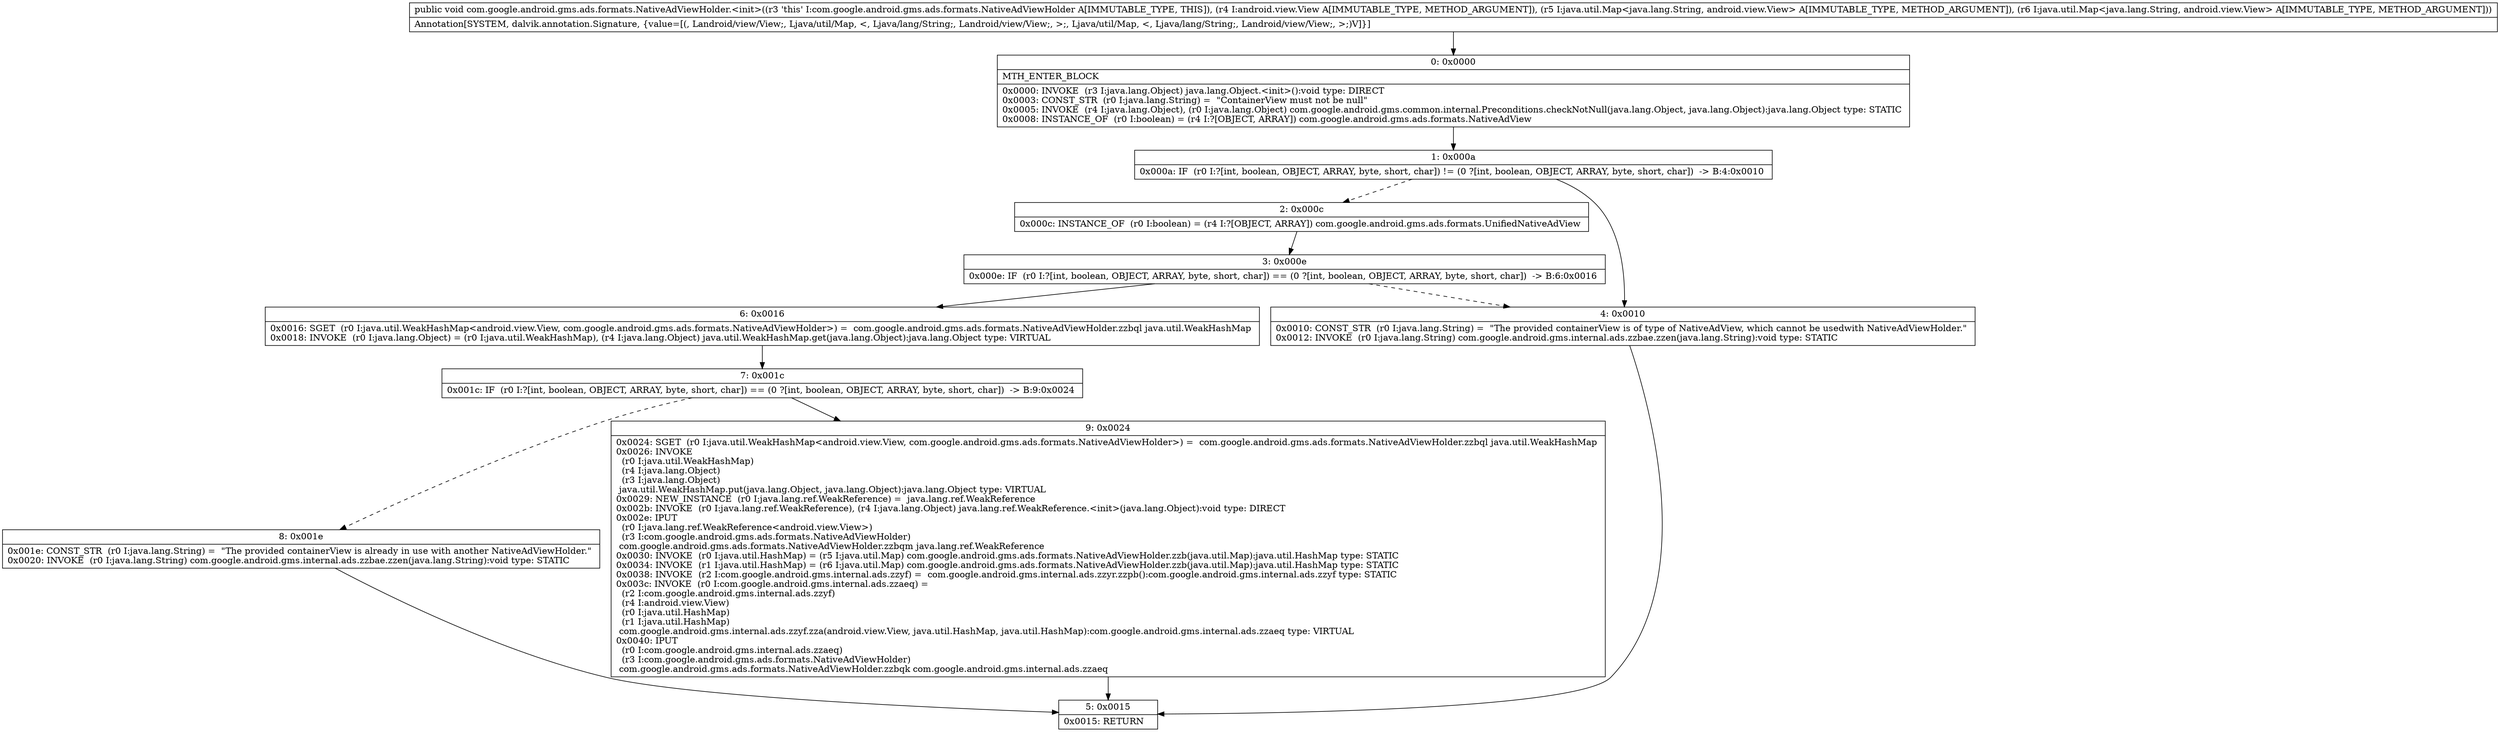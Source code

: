 digraph "CFG forcom.google.android.gms.ads.formats.NativeAdViewHolder.\<init\>(Landroid\/view\/View;Ljava\/util\/Map;Ljava\/util\/Map;)V" {
Node_0 [shape=record,label="{0\:\ 0x0000|MTH_ENTER_BLOCK\l|0x0000: INVOKE  (r3 I:java.lang.Object) java.lang.Object.\<init\>():void type: DIRECT \l0x0003: CONST_STR  (r0 I:java.lang.String) =  \"ContainerView must not be null\" \l0x0005: INVOKE  (r4 I:java.lang.Object), (r0 I:java.lang.Object) com.google.android.gms.common.internal.Preconditions.checkNotNull(java.lang.Object, java.lang.Object):java.lang.Object type: STATIC \l0x0008: INSTANCE_OF  (r0 I:boolean) = (r4 I:?[OBJECT, ARRAY]) com.google.android.gms.ads.formats.NativeAdView \l}"];
Node_1 [shape=record,label="{1\:\ 0x000a|0x000a: IF  (r0 I:?[int, boolean, OBJECT, ARRAY, byte, short, char]) != (0 ?[int, boolean, OBJECT, ARRAY, byte, short, char])  \-\> B:4:0x0010 \l}"];
Node_2 [shape=record,label="{2\:\ 0x000c|0x000c: INSTANCE_OF  (r0 I:boolean) = (r4 I:?[OBJECT, ARRAY]) com.google.android.gms.ads.formats.UnifiedNativeAdView \l}"];
Node_3 [shape=record,label="{3\:\ 0x000e|0x000e: IF  (r0 I:?[int, boolean, OBJECT, ARRAY, byte, short, char]) == (0 ?[int, boolean, OBJECT, ARRAY, byte, short, char])  \-\> B:6:0x0016 \l}"];
Node_4 [shape=record,label="{4\:\ 0x0010|0x0010: CONST_STR  (r0 I:java.lang.String) =  \"The provided containerView is of type of NativeAdView, which cannot be usedwith NativeAdViewHolder.\" \l0x0012: INVOKE  (r0 I:java.lang.String) com.google.android.gms.internal.ads.zzbae.zzen(java.lang.String):void type: STATIC \l}"];
Node_5 [shape=record,label="{5\:\ 0x0015|0x0015: RETURN   \l}"];
Node_6 [shape=record,label="{6\:\ 0x0016|0x0016: SGET  (r0 I:java.util.WeakHashMap\<android.view.View, com.google.android.gms.ads.formats.NativeAdViewHolder\>) =  com.google.android.gms.ads.formats.NativeAdViewHolder.zzbql java.util.WeakHashMap \l0x0018: INVOKE  (r0 I:java.lang.Object) = (r0 I:java.util.WeakHashMap), (r4 I:java.lang.Object) java.util.WeakHashMap.get(java.lang.Object):java.lang.Object type: VIRTUAL \l}"];
Node_7 [shape=record,label="{7\:\ 0x001c|0x001c: IF  (r0 I:?[int, boolean, OBJECT, ARRAY, byte, short, char]) == (0 ?[int, boolean, OBJECT, ARRAY, byte, short, char])  \-\> B:9:0x0024 \l}"];
Node_8 [shape=record,label="{8\:\ 0x001e|0x001e: CONST_STR  (r0 I:java.lang.String) =  \"The provided containerView is already in use with another NativeAdViewHolder.\" \l0x0020: INVOKE  (r0 I:java.lang.String) com.google.android.gms.internal.ads.zzbae.zzen(java.lang.String):void type: STATIC \l}"];
Node_9 [shape=record,label="{9\:\ 0x0024|0x0024: SGET  (r0 I:java.util.WeakHashMap\<android.view.View, com.google.android.gms.ads.formats.NativeAdViewHolder\>) =  com.google.android.gms.ads.formats.NativeAdViewHolder.zzbql java.util.WeakHashMap \l0x0026: INVOKE  \l  (r0 I:java.util.WeakHashMap)\l  (r4 I:java.lang.Object)\l  (r3 I:java.lang.Object)\l java.util.WeakHashMap.put(java.lang.Object, java.lang.Object):java.lang.Object type: VIRTUAL \l0x0029: NEW_INSTANCE  (r0 I:java.lang.ref.WeakReference) =  java.lang.ref.WeakReference \l0x002b: INVOKE  (r0 I:java.lang.ref.WeakReference), (r4 I:java.lang.Object) java.lang.ref.WeakReference.\<init\>(java.lang.Object):void type: DIRECT \l0x002e: IPUT  \l  (r0 I:java.lang.ref.WeakReference\<android.view.View\>)\l  (r3 I:com.google.android.gms.ads.formats.NativeAdViewHolder)\l com.google.android.gms.ads.formats.NativeAdViewHolder.zzbqm java.lang.ref.WeakReference \l0x0030: INVOKE  (r0 I:java.util.HashMap) = (r5 I:java.util.Map) com.google.android.gms.ads.formats.NativeAdViewHolder.zzb(java.util.Map):java.util.HashMap type: STATIC \l0x0034: INVOKE  (r1 I:java.util.HashMap) = (r6 I:java.util.Map) com.google.android.gms.ads.formats.NativeAdViewHolder.zzb(java.util.Map):java.util.HashMap type: STATIC \l0x0038: INVOKE  (r2 I:com.google.android.gms.internal.ads.zzyf) =  com.google.android.gms.internal.ads.zzyr.zzpb():com.google.android.gms.internal.ads.zzyf type: STATIC \l0x003c: INVOKE  (r0 I:com.google.android.gms.internal.ads.zzaeq) = \l  (r2 I:com.google.android.gms.internal.ads.zzyf)\l  (r4 I:android.view.View)\l  (r0 I:java.util.HashMap)\l  (r1 I:java.util.HashMap)\l com.google.android.gms.internal.ads.zzyf.zza(android.view.View, java.util.HashMap, java.util.HashMap):com.google.android.gms.internal.ads.zzaeq type: VIRTUAL \l0x0040: IPUT  \l  (r0 I:com.google.android.gms.internal.ads.zzaeq)\l  (r3 I:com.google.android.gms.ads.formats.NativeAdViewHolder)\l com.google.android.gms.ads.formats.NativeAdViewHolder.zzbqk com.google.android.gms.internal.ads.zzaeq \l}"];
MethodNode[shape=record,label="{public void com.google.android.gms.ads.formats.NativeAdViewHolder.\<init\>((r3 'this' I:com.google.android.gms.ads.formats.NativeAdViewHolder A[IMMUTABLE_TYPE, THIS]), (r4 I:android.view.View A[IMMUTABLE_TYPE, METHOD_ARGUMENT]), (r5 I:java.util.Map\<java.lang.String, android.view.View\> A[IMMUTABLE_TYPE, METHOD_ARGUMENT]), (r6 I:java.util.Map\<java.lang.String, android.view.View\> A[IMMUTABLE_TYPE, METHOD_ARGUMENT]))  | Annotation[SYSTEM, dalvik.annotation.Signature, \{value=[(, Landroid\/view\/View;, Ljava\/util\/Map, \<, Ljava\/lang\/String;, Landroid\/view\/View;, \>;, Ljava\/util\/Map, \<, Ljava\/lang\/String;, Landroid\/view\/View;, \>;)V]\}]\l}"];
MethodNode -> Node_0;
Node_0 -> Node_1;
Node_1 -> Node_2[style=dashed];
Node_1 -> Node_4;
Node_2 -> Node_3;
Node_3 -> Node_4[style=dashed];
Node_3 -> Node_6;
Node_4 -> Node_5;
Node_6 -> Node_7;
Node_7 -> Node_8[style=dashed];
Node_7 -> Node_9;
Node_8 -> Node_5;
Node_9 -> Node_5;
}

